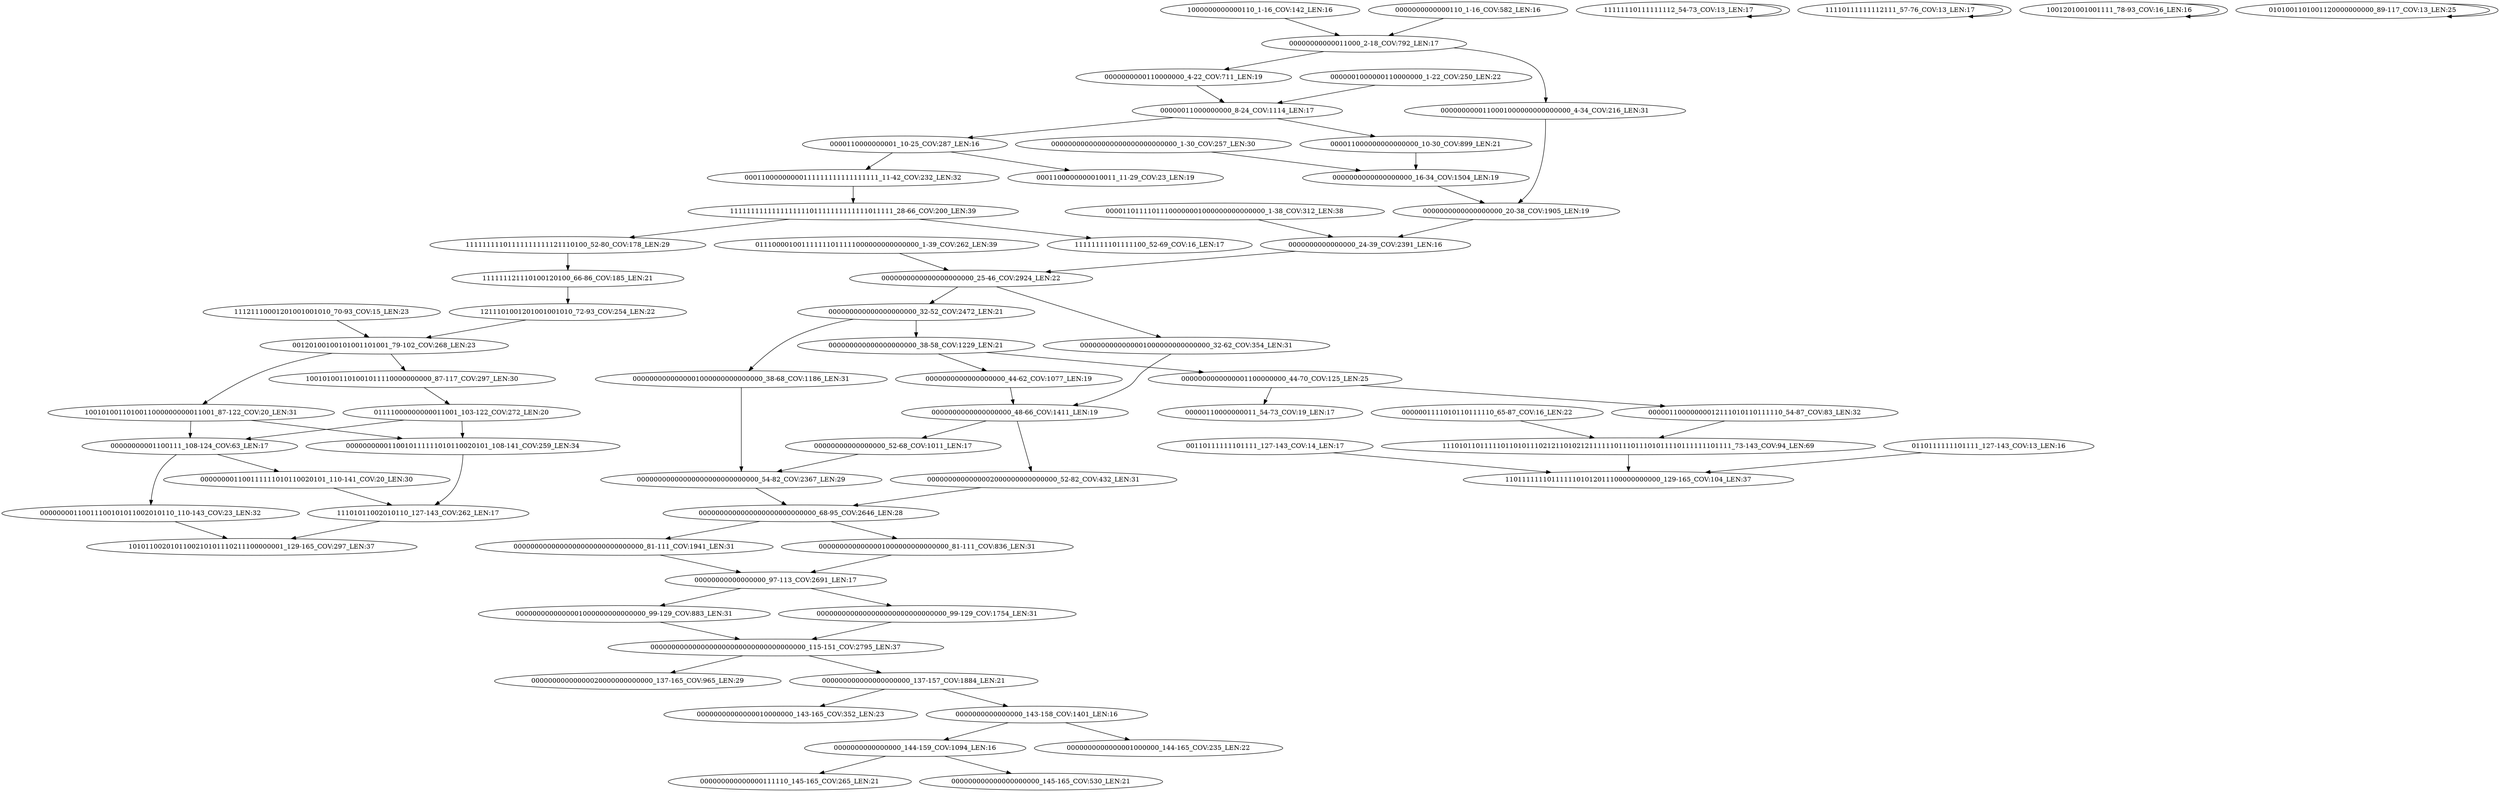 digraph G {
    "00000000000000000000000000000_54-82_COV:2367_LEN:29" -> "0000000000000000000000000000_68-95_COV:2646_LEN:28";
    "11121110001201001001010_70-93_COV:15_LEN:23" -> "00120100100101001101001_79-102_COV:268_LEN:23";
    "0000000000000001000000000000000_99-129_COV:883_LEN:31" -> "0000000000000000000000000000000000000_115-151_COV:2795_LEN:37";
    "00011000000000111111111111111111_11-42_COV:232_LEN:32" -> "111111111111111111101111111111111011111_28-66_COV:200_LEN:39";
    "000011000000000000000_10-30_COV:899_LEN:21" -> "0000000000000000000_16-34_COV:1504_LEN:19";
    "1000000000000110_1-16_COV:142_LEN:16" -> "00000000000011000_2-18_COV:792_LEN:17";
    "0000000000000000000_48-66_COV:1411_LEN:19" -> "00000000000000000_52-68_COV:1011_LEN:17";
    "0000000000000000000_48-66_COV:1411_LEN:19" -> "0000000000000002000000000000000_52-82_COV:432_LEN:31";
    "00000000000000000_52-68_COV:1011_LEN:17" -> "00000000000000000000000000000_54-82_COV:2367_LEN:29";
    "0000000000000000_144-159_COV:1094_LEN:16" -> "000000000000000111110_145-165_COV:265_LEN:21";
    "0000000000000000_144-159_COV:1094_LEN:16" -> "000000000000000000000_145-165_COV:530_LEN:21";
    "0000000000000001000000000000000_81-111_COV:836_LEN:31" -> "00000000000000000_97-113_COV:2691_LEN:17";
    "0000000000000000000000000000000_81-111_COV:1941_LEN:31" -> "00000000000000000_97-113_COV:2691_LEN:17";
    "00000000001100111_108-124_COV:63_LEN:17" -> "00000000110011100101011002010110_110-143_COV:23_LEN:32";
    "00000000001100111_108-124_COV:63_LEN:17" -> "000000001100111111010110020101_110-141_COV:20_LEN:30";
    "0000000000000000000000000000000_99-129_COV:1754_LEN:31" -> "0000000000000000000000000000000000000_115-151_COV:2795_LEN:37";
    "0110111111101111_127-143_COV:13_LEN:16" -> "1101111111011111101012011100000000000_129-165_COV:104_LEN:37";
    "111111111111111111101111111111111011111_28-66_COV:200_LEN:39" -> "11111111101111100_52-69_COV:16_LEN:17";
    "111111111111111111101111111111111011111_28-66_COV:200_LEN:39" -> "11111111101111111111121110100_52-80_COV:178_LEN:29";
    "0000000000000000000000000000000000000_115-151_COV:2795_LEN:37" -> "00000000000000020000000000000_137-165_COV:965_LEN:29";
    "0000000000000000000000000000000000000_115-151_COV:2795_LEN:37" -> "000000000000000000000_137-157_COV:1884_LEN:21";
    "0000000000110010111111010110020101_108-141_COV:259_LEN:34" -> "11101011002010110_127-143_COV:262_LEN:17";
    "0000000000000001000000000000000_32-62_COV:354_LEN:31" -> "0000000000000000000_48-66_COV:1411_LEN:19";
    "00000110000000012111010110111110_54-87_COV:83_LEN:32" -> "111010110111110110101110212110102121111110111011101011110111111101111_73-143_COV:94_LEN:69";
    "0000000000000001000000000000000_38-68_COV:1186_LEN:31" -> "00000000000000000000000000000_54-82_COV:2367_LEN:29";
    "0000000000000000000000000000_68-95_COV:2646_LEN:28" -> "0000000000000001000000000000000_81-111_COV:836_LEN:31";
    "0000000000000000000000000000_68-95_COV:2646_LEN:28" -> "0000000000000000000000000000000_81-111_COV:1941_LEN:31";
    "01111000000000011001_103-122_COV:272_LEN:20" -> "00000000001100111_108-124_COV:63_LEN:17";
    "01111000000000011001_103-122_COV:272_LEN:20" -> "0000000000110010111111010110020101_108-141_COV:259_LEN:34";
    "0000000000000002000000000000000_52-82_COV:432_LEN:31" -> "0000000000000000000000000000_68-95_COV:2646_LEN:28";
    "11111110111111112_54-73_COV:13_LEN:17" -> "11111110111111112_54-73_COV:13_LEN:17";
    "000000000000000000000_38-58_COV:1229_LEN:21" -> "0000000000000000000_44-62_COV:1077_LEN:19";
    "000000000000000000000_38-58_COV:1229_LEN:21" -> "0000000000000001100000000_44-70_COV:125_LEN:25";
    "11110111111112111_57-76_COV:13_LEN:17" -> "11110111111112111_57-76_COV:13_LEN:17";
    "00000000000011000_2-18_COV:792_LEN:17" -> "0000000000110000000_4-22_COV:711_LEN:19";
    "00000000000011000_2-18_COV:792_LEN:17" -> "0000000000110001000000000000000_4-34_COV:216_LEN:31";
    "00000000000000000_97-113_COV:2691_LEN:17" -> "0000000000000001000000000000000_99-129_COV:883_LEN:31";
    "00000000000000000_97-113_COV:2691_LEN:17" -> "0000000000000000000000000000000_99-129_COV:1754_LEN:31";
    "0000000000000000_24-39_COV:2391_LEN:16" -> "0000000000000000000000_25-46_COV:2924_LEN:22";
    "0000001000000110000000_1-22_COV:250_LEN:22" -> "00000011000000000_8-24_COV:1114_LEN:17";
    "1001010011010011000000000011001_87-122_COV:20_LEN:31" -> "00000000001100111_108-124_COV:63_LEN:17";
    "1001010011010011000000000011001_87-122_COV:20_LEN:31" -> "0000000000110010111111010110020101_108-141_COV:259_LEN:34";
    "1001201001001111_78-93_COV:16_LEN:16" -> "1001201001001111_78-93_COV:16_LEN:16";
    "0101001101001120000000000_89-117_COV:13_LEN:25" -> "0101001101001120000000000_89-117_COV:13_LEN:25";
    "0000000000000000000_20-38_COV:1905_LEN:19" -> "0000000000000000_24-39_COV:2391_LEN:16";
    "111010110111110110101110212110102121111110111011101011110111111101111_73-143_COV:94_LEN:69" -> "1101111111011111101012011100000000000_129-165_COV:104_LEN:37";
    "0000000000000000000000_25-46_COV:2924_LEN:22" -> "0000000000000001000000000000000_32-62_COV:354_LEN:31";
    "0000000000000000000000_25-46_COV:2924_LEN:22" -> "000000000000000000000_32-52_COV:2472_LEN:21";
    "00110111111101111_127-143_COV:14_LEN:17" -> "1101111111011111101012011100000000000_129-165_COV:104_LEN:37";
    "0000000000110000000_4-22_COV:711_LEN:19" -> "00000011000000000_8-24_COV:1114_LEN:17";
    "0000000000000110_1-16_COV:582_LEN:16" -> "00000000000011000_2-18_COV:792_LEN:17";
    "000000000000000000000_137-157_COV:1884_LEN:21" -> "00000000000000010000000_143-165_COV:352_LEN:23";
    "000000000000000000000_137-157_COV:1884_LEN:21" -> "0000000000000000_143-158_COV:1401_LEN:16";
    "0000000000110001000000000000000_4-34_COV:216_LEN:31" -> "0000000000000000000_20-38_COV:1905_LEN:19";
    "00000000110011100101011002010110_110-143_COV:23_LEN:32" -> "1010110020101100210101110211100000001_129-165_COV:297_LEN:37";
    "0000110000000001_10-25_COV:287_LEN:16" -> "00011000000000111111111111111111_11-42_COV:232_LEN:32";
    "0000110000000001_10-25_COV:287_LEN:16" -> "0001100000000010011_11-29_COV:23_LEN:19";
    "111111121110100120100_66-86_COV:185_LEN:21" -> "1211101001201001001010_72-93_COV:254_LEN:22";
    "11111111101111111111121110100_52-80_COV:178_LEN:29" -> "111111121110100120100_66-86_COV:185_LEN:21";
    "00000011000000000_8-24_COV:1114_LEN:17" -> "000011000000000000000_10-30_COV:899_LEN:21";
    "00000011000000000_8-24_COV:1114_LEN:17" -> "0000110000000001_10-25_COV:287_LEN:16";
    "0000001111010110111110_65-87_COV:16_LEN:22" -> "111010110111110110101110212110102121111110111011101011110111111101111_73-143_COV:94_LEN:69";
    "011100001001111111011111000000000000000_1-39_COV:262_LEN:39" -> "0000000000000000000000_25-46_COV:2924_LEN:22";
    "000000000000000000000_32-52_COV:2472_LEN:21" -> "0000000000000001000000000000000_38-68_COV:1186_LEN:31";
    "000000000000000000000_32-52_COV:2472_LEN:21" -> "000000000000000000000_38-58_COV:1229_LEN:21";
    "100101001101001011110000000000_87-117_COV:297_LEN:30" -> "01111000000000011001_103-122_COV:272_LEN:20";
    "1211101001201001001010_72-93_COV:254_LEN:22" -> "00120100100101001101001_79-102_COV:268_LEN:23";
    "000000000000000000000000000000_1-30_COV:257_LEN:30" -> "0000000000000000000_16-34_COV:1504_LEN:19";
    "00120100100101001101001_79-102_COV:268_LEN:23" -> "1001010011010011000000000011001_87-122_COV:20_LEN:31";
    "00120100100101001101001_79-102_COV:268_LEN:23" -> "100101001101001011110000000000_87-117_COV:297_LEN:30";
    "00001101111011100000001000000000000000_1-38_COV:312_LEN:38" -> "0000000000000000_24-39_COV:2391_LEN:16";
    "0000000000000000000_44-62_COV:1077_LEN:19" -> "0000000000000000000_48-66_COV:1411_LEN:19";
    "0000000000000001100000000_44-70_COV:125_LEN:25" -> "00000110000000011_54-73_COV:19_LEN:17";
    "0000000000000001100000000_44-70_COV:125_LEN:25" -> "00000110000000012111010110111110_54-87_COV:83_LEN:32";
    "0000000000000000_143-158_COV:1401_LEN:16" -> "0000000000000001000000_144-165_COV:235_LEN:22";
    "0000000000000000_143-158_COV:1401_LEN:16" -> "0000000000000000_144-159_COV:1094_LEN:16";
    "000000001100111111010110020101_110-141_COV:20_LEN:30" -> "11101011002010110_127-143_COV:262_LEN:17";
    "11101011002010110_127-143_COV:262_LEN:17" -> "1010110020101100210101110211100000001_129-165_COV:297_LEN:37";
    "0000000000000000000_16-34_COV:1504_LEN:19" -> "0000000000000000000_20-38_COV:1905_LEN:19";
}
